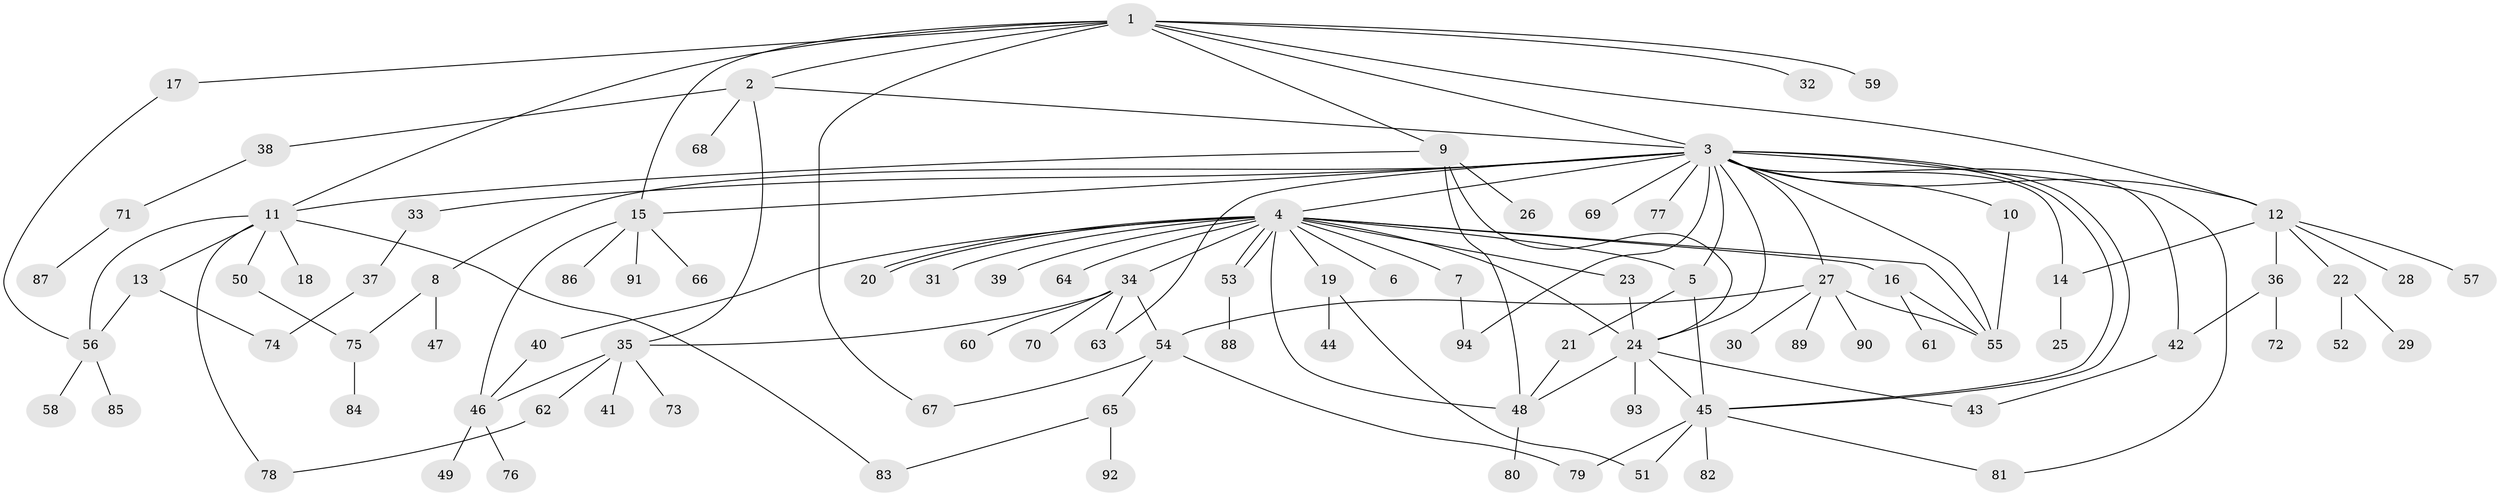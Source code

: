// Generated by graph-tools (version 1.1) at 2025/11/02/27/25 16:11:11]
// undirected, 94 vertices, 132 edges
graph export_dot {
graph [start="1"]
  node [color=gray90,style=filled];
  1;
  2;
  3;
  4;
  5;
  6;
  7;
  8;
  9;
  10;
  11;
  12;
  13;
  14;
  15;
  16;
  17;
  18;
  19;
  20;
  21;
  22;
  23;
  24;
  25;
  26;
  27;
  28;
  29;
  30;
  31;
  32;
  33;
  34;
  35;
  36;
  37;
  38;
  39;
  40;
  41;
  42;
  43;
  44;
  45;
  46;
  47;
  48;
  49;
  50;
  51;
  52;
  53;
  54;
  55;
  56;
  57;
  58;
  59;
  60;
  61;
  62;
  63;
  64;
  65;
  66;
  67;
  68;
  69;
  70;
  71;
  72;
  73;
  74;
  75;
  76;
  77;
  78;
  79;
  80;
  81;
  82;
  83;
  84;
  85;
  86;
  87;
  88;
  89;
  90;
  91;
  92;
  93;
  94;
  1 -- 2;
  1 -- 3;
  1 -- 9;
  1 -- 11;
  1 -- 12;
  1 -- 15;
  1 -- 17;
  1 -- 32;
  1 -- 59;
  1 -- 67;
  2 -- 3;
  2 -- 35;
  2 -- 38;
  2 -- 68;
  3 -- 4;
  3 -- 5;
  3 -- 8;
  3 -- 10;
  3 -- 12;
  3 -- 14;
  3 -- 15;
  3 -- 24;
  3 -- 27;
  3 -- 33;
  3 -- 42;
  3 -- 45;
  3 -- 45;
  3 -- 55;
  3 -- 63;
  3 -- 69;
  3 -- 77;
  3 -- 81;
  3 -- 94;
  4 -- 5;
  4 -- 6;
  4 -- 7;
  4 -- 16;
  4 -- 19;
  4 -- 20;
  4 -- 20;
  4 -- 23;
  4 -- 24;
  4 -- 31;
  4 -- 34;
  4 -- 39;
  4 -- 40;
  4 -- 48;
  4 -- 53;
  4 -- 53;
  4 -- 55;
  4 -- 64;
  5 -- 21;
  5 -- 45;
  7 -- 94;
  8 -- 47;
  8 -- 75;
  9 -- 11;
  9 -- 24;
  9 -- 26;
  9 -- 48;
  10 -- 55;
  11 -- 13;
  11 -- 18;
  11 -- 50;
  11 -- 56;
  11 -- 78;
  11 -- 83;
  12 -- 14;
  12 -- 22;
  12 -- 28;
  12 -- 36;
  12 -- 57;
  13 -- 56;
  13 -- 74;
  14 -- 25;
  15 -- 46;
  15 -- 66;
  15 -- 86;
  15 -- 91;
  16 -- 55;
  16 -- 61;
  17 -- 56;
  19 -- 44;
  19 -- 51;
  21 -- 48;
  22 -- 29;
  22 -- 52;
  23 -- 24;
  24 -- 43;
  24 -- 45;
  24 -- 48;
  24 -- 93;
  27 -- 30;
  27 -- 54;
  27 -- 55;
  27 -- 89;
  27 -- 90;
  33 -- 37;
  34 -- 35;
  34 -- 54;
  34 -- 60;
  34 -- 63;
  34 -- 70;
  35 -- 41;
  35 -- 46;
  35 -- 62;
  35 -- 73;
  36 -- 42;
  36 -- 72;
  37 -- 74;
  38 -- 71;
  40 -- 46;
  42 -- 43;
  45 -- 51;
  45 -- 79;
  45 -- 81;
  45 -- 82;
  46 -- 49;
  46 -- 76;
  48 -- 80;
  50 -- 75;
  53 -- 88;
  54 -- 65;
  54 -- 67;
  54 -- 79;
  56 -- 58;
  56 -- 85;
  62 -- 78;
  65 -- 83;
  65 -- 92;
  71 -- 87;
  75 -- 84;
}
